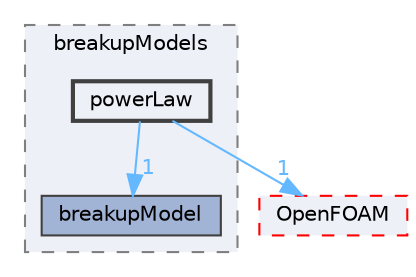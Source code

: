 digraph "src/phaseSystemModels/reactingEuler/multiphaseSystem/populationBalanceModel/breakupModels/powerLaw"
{
 // LATEX_PDF_SIZE
  bgcolor="transparent";
  edge [fontname=Helvetica,fontsize=10,labelfontname=Helvetica,labelfontsize=10];
  node [fontname=Helvetica,fontsize=10,shape=box,height=0.2,width=0.4];
  compound=true
  subgraph clusterdir_9b19776d70f92396da45fe173a5a9961 {
    graph [ bgcolor="#edf0f7", pencolor="grey50", label="breakupModels", fontname=Helvetica,fontsize=10 style="filled,dashed", URL="dir_9b19776d70f92396da45fe173a5a9961.html",tooltip=""]
  dir_1a1b805f81d6b65d9520811646d81251 [label="breakupModel", fillcolor="#a2b4d6", color="grey25", style="filled", URL="dir_1a1b805f81d6b65d9520811646d81251.html",tooltip=""];
  dir_0514b28951122654dd642a2b991e3851 [label="powerLaw", fillcolor="#edf0f7", color="grey25", style="filled,bold", URL="dir_0514b28951122654dd642a2b991e3851.html",tooltip=""];
  }
  dir_c5473ff19b20e6ec4dfe5c310b3778a8 [label="OpenFOAM", fillcolor="#edf0f7", color="red", style="filled,dashed", URL="dir_c5473ff19b20e6ec4dfe5c310b3778a8.html",tooltip=""];
  dir_0514b28951122654dd642a2b991e3851->dir_1a1b805f81d6b65d9520811646d81251 [headlabel="1", labeldistance=1.5 headhref="dir_003023_000346.html" href="dir_003023_000346.html" color="steelblue1" fontcolor="steelblue1"];
  dir_0514b28951122654dd642a2b991e3851->dir_c5473ff19b20e6ec4dfe5c310b3778a8 [headlabel="1", labeldistance=1.5 headhref="dir_003023_002695.html" href="dir_003023_002695.html" color="steelblue1" fontcolor="steelblue1"];
}
